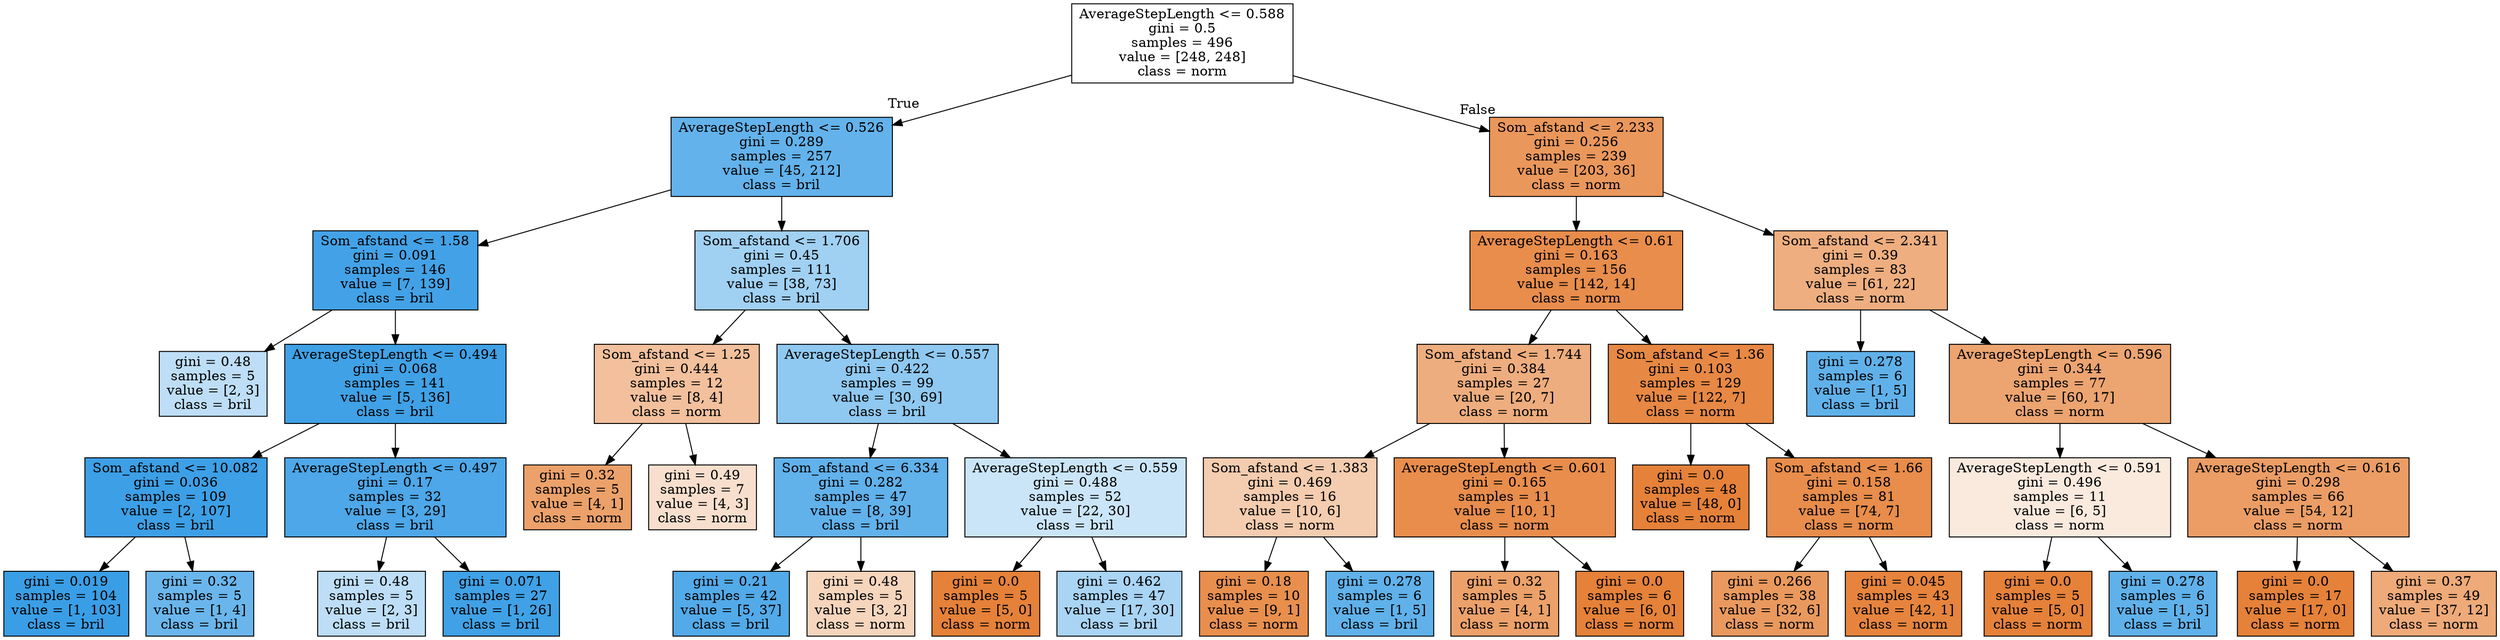 digraph Tree {
node [shape=box, style="filled", color="black"] ;
0 [label="AverageStepLength <= 0.588\ngini = 0.5\nsamples = 496\nvalue = [248, 248]\nclass = norm", fillcolor="#e5813900"] ;
1 [label="AverageStepLength <= 0.526\ngini = 0.289\nsamples = 257\nvalue = [45, 212]\nclass = bril", fillcolor="#399de5c9"] ;
0 -> 1 [labeldistance=2.5, labelangle=45, headlabel="True"] ;
2 [label="Som_afstand <= 1.58\ngini = 0.091\nsamples = 146\nvalue = [7, 139]\nclass = bril", fillcolor="#399de5f2"] ;
1 -> 2 ;
3 [label="gini = 0.48\nsamples = 5\nvalue = [2, 3]\nclass = bril", fillcolor="#399de555"] ;
2 -> 3 ;
4 [label="AverageStepLength <= 0.494\ngini = 0.068\nsamples = 141\nvalue = [5, 136]\nclass = bril", fillcolor="#399de5f6"] ;
2 -> 4 ;
5 [label="Som_afstand <= 10.082\ngini = 0.036\nsamples = 109\nvalue = [2, 107]\nclass = bril", fillcolor="#399de5fa"] ;
4 -> 5 ;
6 [label="gini = 0.019\nsamples = 104\nvalue = [1, 103]\nclass = bril", fillcolor="#399de5fd"] ;
5 -> 6 ;
7 [label="gini = 0.32\nsamples = 5\nvalue = [1, 4]\nclass = bril", fillcolor="#399de5bf"] ;
5 -> 7 ;
8 [label="AverageStepLength <= 0.497\ngini = 0.17\nsamples = 32\nvalue = [3, 29]\nclass = bril", fillcolor="#399de5e5"] ;
4 -> 8 ;
9 [label="gini = 0.48\nsamples = 5\nvalue = [2, 3]\nclass = bril", fillcolor="#399de555"] ;
8 -> 9 ;
10 [label="gini = 0.071\nsamples = 27\nvalue = [1, 26]\nclass = bril", fillcolor="#399de5f5"] ;
8 -> 10 ;
11 [label="Som_afstand <= 1.706\ngini = 0.45\nsamples = 111\nvalue = [38, 73]\nclass = bril", fillcolor="#399de57a"] ;
1 -> 11 ;
12 [label="Som_afstand <= 1.25\ngini = 0.444\nsamples = 12\nvalue = [8, 4]\nclass = norm", fillcolor="#e581397f"] ;
11 -> 12 ;
13 [label="gini = 0.32\nsamples = 5\nvalue = [4, 1]\nclass = norm", fillcolor="#e58139bf"] ;
12 -> 13 ;
14 [label="gini = 0.49\nsamples = 7\nvalue = [4, 3]\nclass = norm", fillcolor="#e5813940"] ;
12 -> 14 ;
15 [label="AverageStepLength <= 0.557\ngini = 0.422\nsamples = 99\nvalue = [30, 69]\nclass = bril", fillcolor="#399de590"] ;
11 -> 15 ;
16 [label="Som_afstand <= 6.334\ngini = 0.282\nsamples = 47\nvalue = [8, 39]\nclass = bril", fillcolor="#399de5cb"] ;
15 -> 16 ;
17 [label="gini = 0.21\nsamples = 42\nvalue = [5, 37]\nclass = bril", fillcolor="#399de5dd"] ;
16 -> 17 ;
18 [label="gini = 0.48\nsamples = 5\nvalue = [3, 2]\nclass = norm", fillcolor="#e5813955"] ;
16 -> 18 ;
19 [label="AverageStepLength <= 0.559\ngini = 0.488\nsamples = 52\nvalue = [22, 30]\nclass = bril", fillcolor="#399de544"] ;
15 -> 19 ;
20 [label="gini = 0.0\nsamples = 5\nvalue = [5, 0]\nclass = norm", fillcolor="#e58139ff"] ;
19 -> 20 ;
21 [label="gini = 0.462\nsamples = 47\nvalue = [17, 30]\nclass = bril", fillcolor="#399de56e"] ;
19 -> 21 ;
22 [label="Som_afstand <= 2.233\ngini = 0.256\nsamples = 239\nvalue = [203, 36]\nclass = norm", fillcolor="#e58139d2"] ;
0 -> 22 [labeldistance=2.5, labelangle=-45, headlabel="False"] ;
23 [label="AverageStepLength <= 0.61\ngini = 0.163\nsamples = 156\nvalue = [142, 14]\nclass = norm", fillcolor="#e58139e6"] ;
22 -> 23 ;
24 [label="Som_afstand <= 1.744\ngini = 0.384\nsamples = 27\nvalue = [20, 7]\nclass = norm", fillcolor="#e58139a6"] ;
23 -> 24 ;
25 [label="Som_afstand <= 1.383\ngini = 0.469\nsamples = 16\nvalue = [10, 6]\nclass = norm", fillcolor="#e5813966"] ;
24 -> 25 ;
26 [label="gini = 0.18\nsamples = 10\nvalue = [9, 1]\nclass = norm", fillcolor="#e58139e3"] ;
25 -> 26 ;
27 [label="gini = 0.278\nsamples = 6\nvalue = [1, 5]\nclass = bril", fillcolor="#399de5cc"] ;
25 -> 27 ;
28 [label="AverageStepLength <= 0.601\ngini = 0.165\nsamples = 11\nvalue = [10, 1]\nclass = norm", fillcolor="#e58139e6"] ;
24 -> 28 ;
29 [label="gini = 0.32\nsamples = 5\nvalue = [4, 1]\nclass = norm", fillcolor="#e58139bf"] ;
28 -> 29 ;
30 [label="gini = 0.0\nsamples = 6\nvalue = [6, 0]\nclass = norm", fillcolor="#e58139ff"] ;
28 -> 30 ;
31 [label="Som_afstand <= 1.36\ngini = 0.103\nsamples = 129\nvalue = [122, 7]\nclass = norm", fillcolor="#e58139f0"] ;
23 -> 31 ;
32 [label="gini = 0.0\nsamples = 48\nvalue = [48, 0]\nclass = norm", fillcolor="#e58139ff"] ;
31 -> 32 ;
33 [label="Som_afstand <= 1.66\ngini = 0.158\nsamples = 81\nvalue = [74, 7]\nclass = norm", fillcolor="#e58139e7"] ;
31 -> 33 ;
34 [label="gini = 0.266\nsamples = 38\nvalue = [32, 6]\nclass = norm", fillcolor="#e58139cf"] ;
33 -> 34 ;
35 [label="gini = 0.045\nsamples = 43\nvalue = [42, 1]\nclass = norm", fillcolor="#e58139f9"] ;
33 -> 35 ;
36 [label="Som_afstand <= 2.341\ngini = 0.39\nsamples = 83\nvalue = [61, 22]\nclass = norm", fillcolor="#e58139a3"] ;
22 -> 36 ;
37 [label="gini = 0.278\nsamples = 6\nvalue = [1, 5]\nclass = bril", fillcolor="#399de5cc"] ;
36 -> 37 ;
38 [label="AverageStepLength <= 0.596\ngini = 0.344\nsamples = 77\nvalue = [60, 17]\nclass = norm", fillcolor="#e58139b7"] ;
36 -> 38 ;
39 [label="AverageStepLength <= 0.591\ngini = 0.496\nsamples = 11\nvalue = [6, 5]\nclass = norm", fillcolor="#e581392a"] ;
38 -> 39 ;
40 [label="gini = 0.0\nsamples = 5\nvalue = [5, 0]\nclass = norm", fillcolor="#e58139ff"] ;
39 -> 40 ;
41 [label="gini = 0.278\nsamples = 6\nvalue = [1, 5]\nclass = bril", fillcolor="#399de5cc"] ;
39 -> 41 ;
42 [label="AverageStepLength <= 0.616\ngini = 0.298\nsamples = 66\nvalue = [54, 12]\nclass = norm", fillcolor="#e58139c6"] ;
38 -> 42 ;
43 [label="gini = 0.0\nsamples = 17\nvalue = [17, 0]\nclass = norm", fillcolor="#e58139ff"] ;
42 -> 43 ;
44 [label="gini = 0.37\nsamples = 49\nvalue = [37, 12]\nclass = norm", fillcolor="#e58139ac"] ;
42 -> 44 ;
}